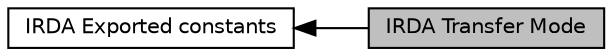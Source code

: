 digraph "IRDA Transfer Mode"
{
  edge [fontname="Helvetica",fontsize="10",labelfontname="Helvetica",labelfontsize="10"];
  node [fontname="Helvetica",fontsize="10",shape=box];
  rankdir=LR;
  Node1 [label="IRDA Transfer Mode",height=0.2,width=0.4,color="black", fillcolor="grey75", style="filled", fontcolor="black",tooltip=" "];
  Node2 [label="IRDA Exported constants",height=0.2,width=0.4,color="black", fillcolor="white", style="filled",URL="$group___i_r_d_a___exported___constants.html",tooltip=" "];
  Node2->Node1 [shape=plaintext, dir="back", style="solid"];
}
